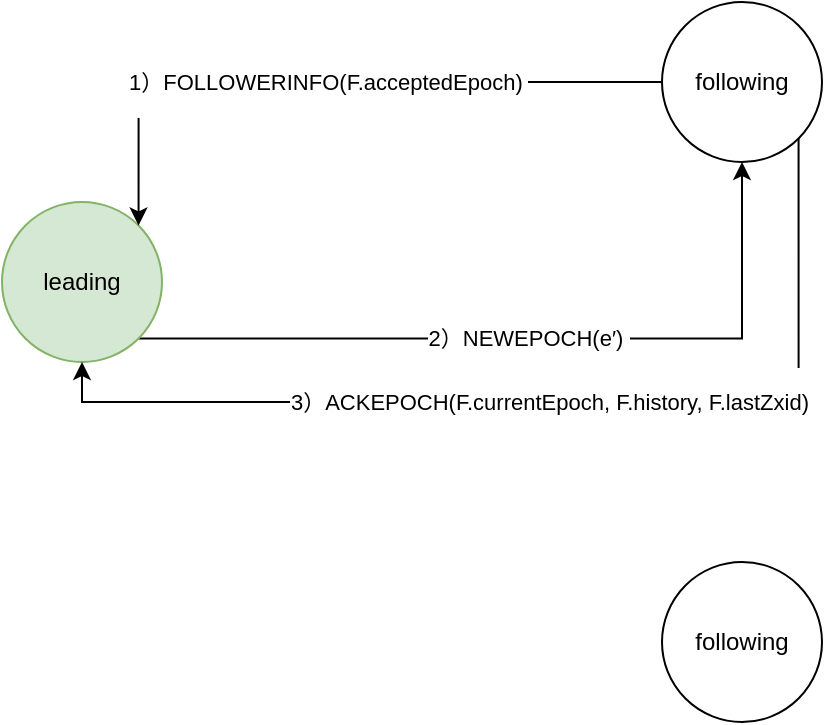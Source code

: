 <mxfile version="10.7.7" type="github"><diagram id="HDnJ9x4bg_fCL4YKutw6" name="Page-1"><mxGraphModel dx="998" dy="544" grid="1" gridSize="10" guides="1" tooltips="1" connect="1" arrows="1" fold="1" page="1" pageScale="1" pageWidth="827" pageHeight="1169" math="0" shadow="0"><root><mxCell id="0"/><mxCell id="1" parent="0"/><mxCell id="VdmpRBSzSbXIBinOoW2w-5" value="&lt;div title=&quot;Page 6&quot;&gt;&lt;div&gt;&lt;div&gt;&lt;div&gt;&lt;p&gt;&lt;span&gt;2）NEWEPOCH(&lt;/span&gt;&lt;span&gt;e&lt;/span&gt;&lt;span&gt;′&lt;/span&gt;&lt;span&gt;)&amp;nbsp;&lt;/span&gt;&lt;/p&gt;&lt;/div&gt;&lt;/div&gt;&lt;/div&gt;&lt;/div&gt;" style="edgeStyle=orthogonalEdgeStyle;rounded=0;orthogonalLoop=1;jettySize=auto;html=1;exitX=1;exitY=1;exitDx=0;exitDy=0;entryX=0.5;entryY=1;entryDx=0;entryDy=0;" edge="1" parent="1" source="VdmpRBSzSbXIBinOoW2w-1" target="VdmpRBSzSbXIBinOoW2w-2"><mxGeometry relative="1" as="geometry"/></mxCell><mxCell id="VdmpRBSzSbXIBinOoW2w-1" value="leading" style="ellipse;whiteSpace=wrap;html=1;aspect=fixed;fillColor=#d5e8d4;strokeColor=#82b366;" vertex="1" parent="1"><mxGeometry x="130" y="160" width="80" height="80" as="geometry"/></mxCell><mxCell id="VdmpRBSzSbXIBinOoW2w-4" value="&lt;div title=&quot;Page 6&quot;&gt;&lt;div&gt;&lt;div&gt;&lt;div&gt;&lt;p&gt;&lt;span&gt;1）FOLLOWERINFO(&lt;/span&gt;&lt;span&gt;F.&lt;/span&gt;&lt;span&gt;acceptedEpoch&lt;/span&gt;&lt;span&gt;)&amp;nbsp;&lt;/span&gt;&lt;/p&gt;&lt;/div&gt;&lt;/div&gt;&lt;/div&gt;&lt;/div&gt;" style="edgeStyle=orthogonalEdgeStyle;rounded=0;orthogonalLoop=1;jettySize=auto;html=1;exitX=0;exitY=0.5;exitDx=0;exitDy=0;entryX=1;entryY=0;entryDx=0;entryDy=0;" edge="1" parent="1" source="VdmpRBSzSbXIBinOoW2w-2" target="VdmpRBSzSbXIBinOoW2w-1"><mxGeometry relative="1" as="geometry"/></mxCell><mxCell id="VdmpRBSzSbXIBinOoW2w-6" value="&lt;div title=&quot;Page 6&quot;&gt;&lt;div&gt;&lt;div&gt;&lt;div&gt;&lt;p&gt;&lt;span&gt;3）ACKEPOCH(&lt;/span&gt;&lt;span&gt;F.&lt;/span&gt;&lt;span&gt;currentEpoch&lt;/span&gt;&lt;span&gt;, F.&lt;/span&gt;&lt;span&gt;history&lt;/span&gt;&lt;span&gt;, F.&lt;/span&gt;&lt;span&gt;lastZxid&lt;/span&gt;&lt;span&gt;)&amp;nbsp;&lt;/span&gt;&lt;/p&gt;&lt;/div&gt;&lt;/div&gt;&lt;/div&gt;&lt;/div&gt;" style="edgeStyle=orthogonalEdgeStyle;rounded=0;orthogonalLoop=1;jettySize=auto;html=1;exitX=1;exitY=1;exitDx=0;exitDy=0;entryX=0.5;entryY=1;entryDx=0;entryDy=0;" edge="1" parent="1" source="VdmpRBSzSbXIBinOoW2w-2" target="VdmpRBSzSbXIBinOoW2w-1"><mxGeometry relative="1" as="geometry"><Array as="points"><mxPoint x="528" y="260"/><mxPoint x="170" y="260"/></Array></mxGeometry></mxCell><mxCell id="VdmpRBSzSbXIBinOoW2w-2" value="following" style="ellipse;whiteSpace=wrap;html=1;aspect=fixed;" vertex="1" parent="1"><mxGeometry x="460" y="60" width="80" height="80" as="geometry"/></mxCell><mxCell id="VdmpRBSzSbXIBinOoW2w-3" value="following" style="ellipse;whiteSpace=wrap;html=1;aspect=fixed;" vertex="1" parent="1"><mxGeometry x="460" y="340" width="80" height="80" as="geometry"/></mxCell></root></mxGraphModel></diagram></mxfile>
